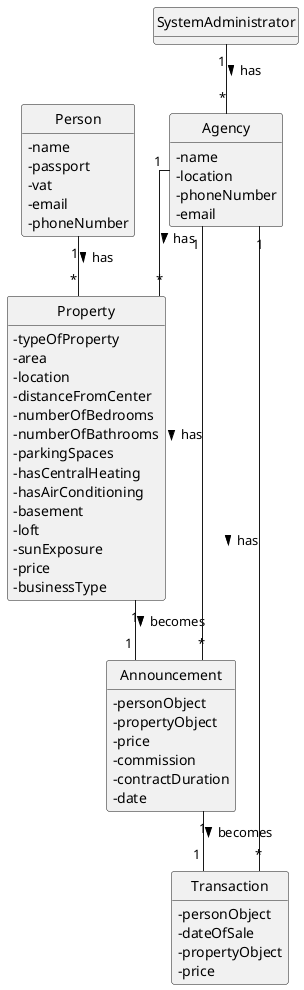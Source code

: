 @startuml
skinparam monochrome true
skinparam packageStyle rectangle
skinparam shadowing false
skinparam linetype polyline
skinparam linetype ortho

skinparam classAttributeIconSize 0

hide circle
hide methods

class SystemAdministrator {}

class Transaction {
    - personObject
    - dateOfSale
    - propertyObject
    - price
}

class Person {
    - name
    - passport
    - vat
    - email
    - phoneNumber
}

class Agency {
	- name
    - location
    - phoneNumber
    - email
}

class Property {
    - typeOfProperty
    - area
    - location
    - distanceFromCenter
    - numberOfBedrooms
    - numberOfBathrooms
    - parkingSpaces
    - hasCentralHeating
    - hasAirConditioning
    - basement
    - loft
    - sunExposure
    - price
    - businessType
}

class Announcement {
    - personObject
    - propertyObject
    - price
    - commission
    - contractDuration
    - date
}

SystemAdministrator "1" -- "*" Agency : has >
Person "1" -- "*" Property: has >

Property "1" -- "1" Announcement : becomes >

Announcement "1" -- "1" Transaction : becomes >

Agency "1" -- "*" Property : has >

Agency "1" -- "*" Announcement : has >

Agency "1" - "*" Transaction : has >


@enduml
